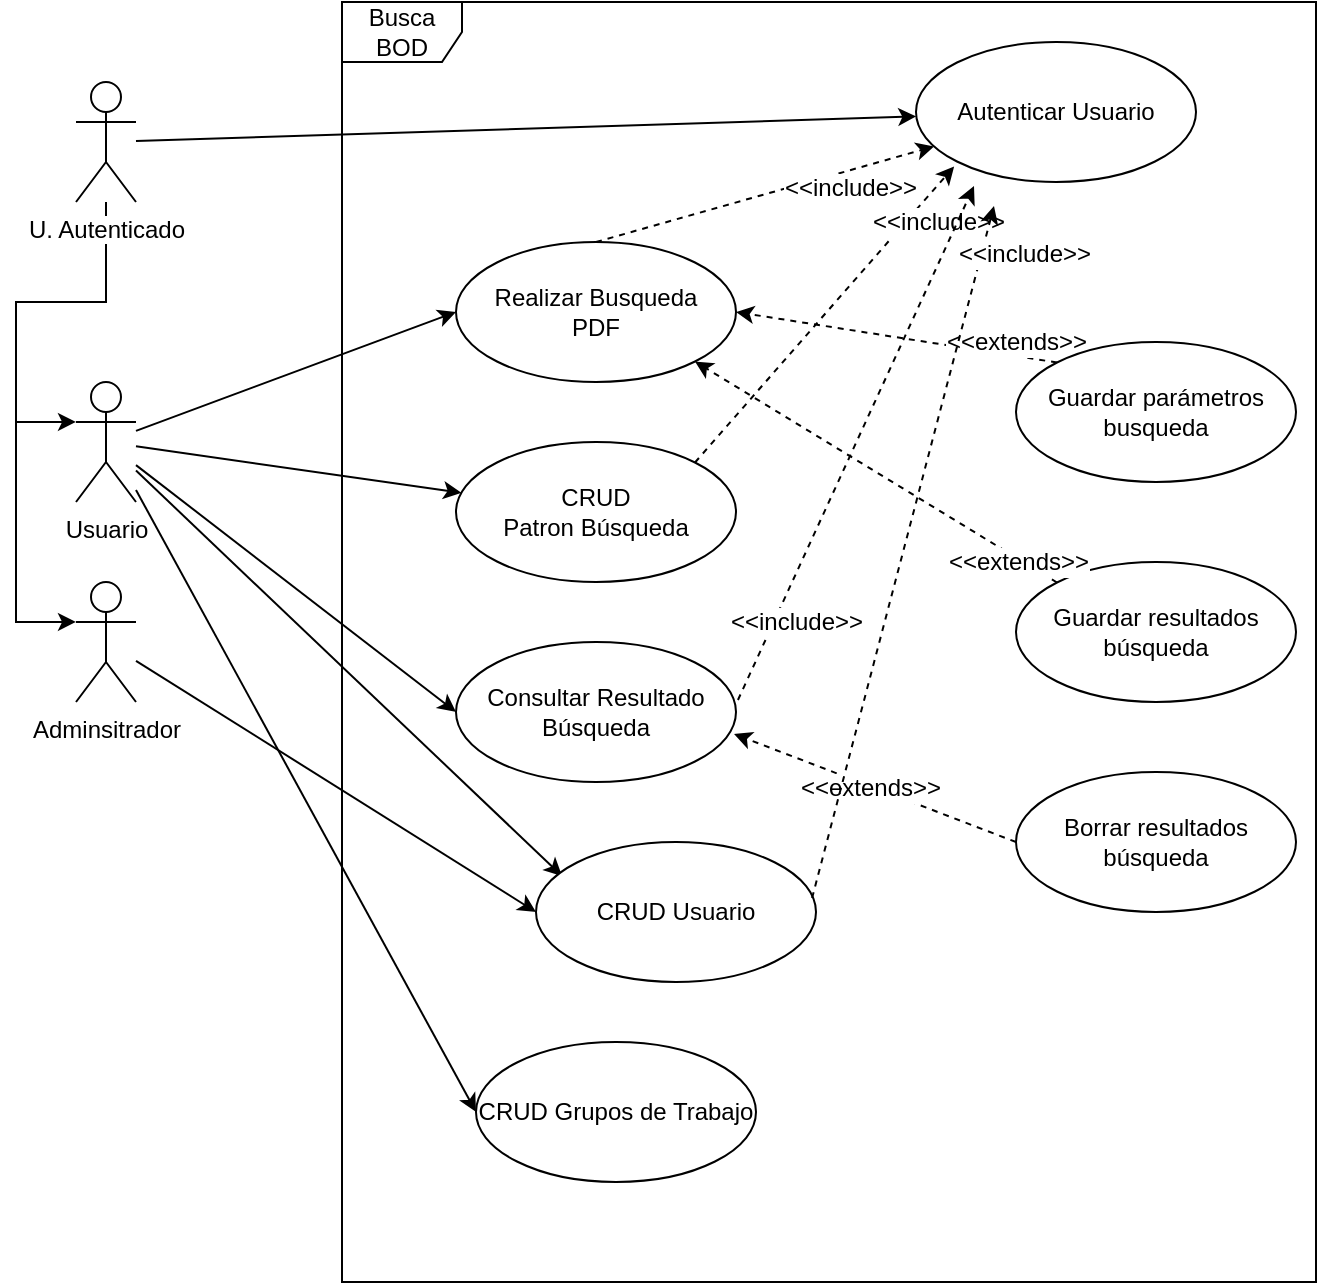<mxfile version="10.6.7" type="github"><diagram id="eV2OnyiscaG3wItfb1Bc" name="Page-1"><mxGraphModel dx="742" dy="708" grid="1" gridSize="10" guides="1" tooltips="1" connect="1" arrows="1" fold="1" page="1" pageScale="1" pageWidth="827" pageHeight="1169" math="0" shadow="0"><root><mxCell id="0"/><mxCell id="1" parent="0"/><mxCell id="-9GelHwp4Kc5R3bJi8c_-34" value="Busca BOD" style="shape=umlFrame;whiteSpace=wrap;html=1;" parent="1" vertex="1"><mxGeometry x="263" y="50" width="487" height="640" as="geometry"/></mxCell><mxCell id="-9GelHwp4Kc5R3bJi8c_-32" style="edgeStyle=none;rounded=0;orthogonalLoop=1;jettySize=auto;html=1;entryX=0;entryY=0.5;entryDx=0;entryDy=0;" parent="1" source="-9GelHwp4Kc5R3bJi8c_-1" target="-9GelHwp4Kc5R3bJi8c_-15" edge="1"><mxGeometry relative="1" as="geometry"/></mxCell><mxCell id="-9GelHwp4Kc5R3bJi8c_-1" value="Adminsitrador" style="shape=umlActor;verticalLabelPosition=bottom;labelBackgroundColor=#ffffff;verticalAlign=top;html=1;" parent="1" vertex="1"><mxGeometry x="130" y="340" width="30" height="60" as="geometry"/></mxCell><mxCell id="-9GelHwp4Kc5R3bJi8c_-28" style="edgeStyle=none;rounded=0;orthogonalLoop=1;jettySize=auto;html=1;entryX=0;entryY=0.5;entryDx=0;entryDy=0;" parent="1" source="-9GelHwp4Kc5R3bJi8c_-2" target="-9GelHwp4Kc5R3bJi8c_-12" edge="1"><mxGeometry relative="1" as="geometry"/></mxCell><mxCell id="-9GelHwp4Kc5R3bJi8c_-30" style="edgeStyle=none;rounded=0;orthogonalLoop=1;jettySize=auto;html=1;" parent="1" source="-9GelHwp4Kc5R3bJi8c_-2" target="-9GelHwp4Kc5R3bJi8c_-13" edge="1"><mxGeometry relative="1" as="geometry"/></mxCell><mxCell id="-9GelHwp4Kc5R3bJi8c_-31" style="edgeStyle=none;rounded=0;orthogonalLoop=1;jettySize=auto;html=1;entryX=0;entryY=0.5;entryDx=0;entryDy=0;" parent="1" source="-9GelHwp4Kc5R3bJi8c_-2" target="-9GelHwp4Kc5R3bJi8c_-14" edge="1"><mxGeometry relative="1" as="geometry"/></mxCell><mxCell id="-9GelHwp4Kc5R3bJi8c_-33" style="edgeStyle=none;rounded=0;orthogonalLoop=1;jettySize=auto;html=1;entryX=0.093;entryY=0.243;entryDx=0;entryDy=0;entryPerimeter=0;" parent="1" source="-9GelHwp4Kc5R3bJi8c_-2" target="-9GelHwp4Kc5R3bJi8c_-15" edge="1"><mxGeometry relative="1" as="geometry"/></mxCell><mxCell id="-9GelHwp4Kc5R3bJi8c_-2" value="Usuario" style="shape=umlActor;verticalLabelPosition=bottom;labelBackgroundColor=#ffffff;verticalAlign=top;html=1;" parent="1" vertex="1"><mxGeometry x="130" y="240" width="30" height="60" as="geometry"/></mxCell><mxCell id="-9GelHwp4Kc5R3bJi8c_-4" style="edgeStyle=orthogonalEdgeStyle;rounded=0;orthogonalLoop=1;jettySize=auto;html=1;entryX=0;entryY=0.333;entryDx=0;entryDy=0;entryPerimeter=0;" parent="1" source="-9GelHwp4Kc5R3bJi8c_-3" target="-9GelHwp4Kc5R3bJi8c_-1" edge="1"><mxGeometry relative="1" as="geometry"><Array as="points"><mxPoint x="145" y="200"/><mxPoint x="100" y="200"/><mxPoint x="100" y="360"/></Array></mxGeometry></mxCell><mxCell id="-9GelHwp4Kc5R3bJi8c_-11" style="rounded=0;orthogonalLoop=1;jettySize=auto;html=1;" parent="1" source="-9GelHwp4Kc5R3bJi8c_-3" target="-9GelHwp4Kc5R3bJi8c_-7" edge="1"><mxGeometry relative="1" as="geometry"/></mxCell><mxCell id="-9GelHwp4Kc5R3bJi8c_-3" value="U. Autenticado" style="shape=umlActor;verticalLabelPosition=bottom;labelBackgroundColor=#ffffff;verticalAlign=top;html=1;" parent="1" vertex="1"><mxGeometry x="130" y="90" width="30" height="60" as="geometry"/></mxCell><mxCell id="-9GelHwp4Kc5R3bJi8c_-5" value="" style="endArrow=classic;html=1;entryX=0;entryY=0.333;entryDx=0;entryDy=0;entryPerimeter=0;" parent="1" target="-9GelHwp4Kc5R3bJi8c_-2" edge="1"><mxGeometry width="50" height="50" relative="1" as="geometry"><mxPoint x="100" y="260" as="sourcePoint"/><mxPoint x="120" y="260" as="targetPoint"/></mxGeometry></mxCell><mxCell id="-9GelHwp4Kc5R3bJi8c_-7" value="Autenticar Usuario" style="ellipse;whiteSpace=wrap;html=1;" parent="1" vertex="1"><mxGeometry x="550" y="70" width="140" height="70" as="geometry"/></mxCell><mxCell id="-9GelHwp4Kc5R3bJi8c_-12" value="&lt;div&gt;Realizar Busqueda&lt;/div&gt;&lt;div&gt; PDF&lt;/div&gt;" style="ellipse;whiteSpace=wrap;html=1;" parent="1" vertex="1"><mxGeometry x="320" y="170" width="140" height="70" as="geometry"/></mxCell><mxCell id="-9GelHwp4Kc5R3bJi8c_-13" value="&lt;div&gt;CRUD &lt;br&gt;&lt;/div&gt;&lt;div&gt;Patron Búsqueda&lt;br&gt;&lt;/div&gt;" style="ellipse;whiteSpace=wrap;html=1;" parent="1" vertex="1"><mxGeometry x="320" y="270" width="140" height="70" as="geometry"/></mxCell><mxCell id="-9GelHwp4Kc5R3bJi8c_-14" value="Consultar Resultado Búsqueda" style="ellipse;whiteSpace=wrap;html=1;" parent="1" vertex="1"><mxGeometry x="320" y="370" width="140" height="70" as="geometry"/></mxCell><mxCell id="-9GelHwp4Kc5R3bJi8c_-15" value="CRUD Usuario" style="ellipse;whiteSpace=wrap;html=1;" parent="1" vertex="1"><mxGeometry x="360" y="470" width="140" height="70" as="geometry"/></mxCell><mxCell id="-9GelHwp4Kc5R3bJi8c_-17" style="edgeStyle=none;rounded=0;orthogonalLoop=1;jettySize=auto;html=1;exitX=0;exitY=0;exitDx=0;exitDy=0;entryX=1;entryY=0.5;entryDx=0;entryDy=0;dashed=1;" parent="1" source="-9GelHwp4Kc5R3bJi8c_-16" target="-9GelHwp4Kc5R3bJi8c_-12" edge="1"><mxGeometry relative="1" as="geometry"/></mxCell><mxCell id="-9GelHwp4Kc5R3bJi8c_-18" value="&amp;lt;&amp;lt;extends&amp;gt;&amp;gt;" style="text;html=1;resizable=0;points=[];align=center;verticalAlign=middle;labelBackgroundColor=#ffffff;" parent="-9GelHwp4Kc5R3bJi8c_-17" vertex="1" connectable="0"><mxGeometry x="0.284" y="2" relative="1" as="geometry"><mxPoint x="83" y="4" as="offset"/></mxGeometry></mxCell><mxCell id="-9GelHwp4Kc5R3bJi8c_-16" value="Guardar parámetros busqueda" style="ellipse;whiteSpace=wrap;html=1;" parent="1" vertex="1"><mxGeometry x="600" y="220" width="140" height="70" as="geometry"/></mxCell><mxCell id="-9GelHwp4Kc5R3bJi8c_-19" value="Guardar resultados búsqueda" style="ellipse;whiteSpace=wrap;html=1;" parent="1" vertex="1"><mxGeometry x="600" y="330" width="140" height="70" as="geometry"/></mxCell><mxCell id="-9GelHwp4Kc5R3bJi8c_-20" style="edgeStyle=none;rounded=0;orthogonalLoop=1;jettySize=auto;html=1;exitX=0;exitY=0;exitDx=0;exitDy=0;entryX=1;entryY=1;entryDx=0;entryDy=0;dashed=1;" parent="1" source="-9GelHwp4Kc5R3bJi8c_-19" target="-9GelHwp4Kc5R3bJi8c_-12" edge="1"><mxGeometry relative="1" as="geometry"><mxPoint x="581" y="225" as="sourcePoint"/><mxPoint x="470" y="215" as="targetPoint"/></mxGeometry></mxCell><mxCell id="-9GelHwp4Kc5R3bJi8c_-21" value="&amp;lt;&amp;lt;extends&amp;gt;&amp;gt;" style="text;html=1;resizable=0;points=[];align=center;verticalAlign=middle;labelBackgroundColor=#ffffff;" parent="-9GelHwp4Kc5R3bJi8c_-20" vertex="1" connectable="0"><mxGeometry x="0.284" y="2" relative="1" as="geometry"><mxPoint x="97.5" y="59" as="offset"/></mxGeometry></mxCell><mxCell id="-9GelHwp4Kc5R3bJi8c_-22" value="Borrar resultados búsqueda" style="ellipse;whiteSpace=wrap;html=1;" parent="1" vertex="1"><mxGeometry x="600" y="435" width="140" height="70" as="geometry"/></mxCell><mxCell id="-9GelHwp4Kc5R3bJi8c_-23" style="edgeStyle=none;rounded=0;orthogonalLoop=1;jettySize=auto;html=1;exitX=0;exitY=0.5;exitDx=0;exitDy=0;entryX=0.993;entryY=0.657;entryDx=0;entryDy=0;dashed=1;entryPerimeter=0;" parent="1" source="-9GelHwp4Kc5R3bJi8c_-22" target="-9GelHwp4Kc5R3bJi8c_-14" edge="1"><mxGeometry relative="1" as="geometry"><mxPoint x="581" y="325" as="sourcePoint"/><mxPoint x="449" y="240" as="targetPoint"/></mxGeometry></mxCell><mxCell id="-9GelHwp4Kc5R3bJi8c_-24" value="&amp;lt;&amp;lt;extends&amp;gt;&amp;gt;" style="text;html=1;resizable=0;points=[];align=center;verticalAlign=middle;labelBackgroundColor=#ffffff;" parent="-9GelHwp4Kc5R3bJi8c_-23" vertex="1" connectable="0"><mxGeometry x="0.284" y="2" relative="1" as="geometry"><mxPoint x="18.5" y="5.5" as="offset"/></mxGeometry></mxCell><mxCell id="Mhk_oEk9_9A2OvSry8A_-2" style="edgeStyle=none;rounded=0;orthogonalLoop=1;jettySize=auto;html=1;dashed=1;exitX=0.5;exitY=0;exitDx=0;exitDy=0;" parent="1" source="-9GelHwp4Kc5R3bJi8c_-12" target="-9GelHwp4Kc5R3bJi8c_-7" edge="1"><mxGeometry relative="1" as="geometry"><mxPoint x="581" y="225" as="sourcePoint"/><mxPoint x="470" y="215" as="targetPoint"/></mxGeometry></mxCell><mxCell id="Mhk_oEk9_9A2OvSry8A_-3" value="&amp;lt;&amp;lt;include&amp;gt;&amp;gt;" style="text;html=1;resizable=0;points=[];align=center;verticalAlign=middle;labelBackgroundColor=#ffffff;" parent="Mhk_oEk9_9A2OvSry8A_-2" vertex="1" connectable="0"><mxGeometry x="0.284" y="2" relative="1" as="geometry"><mxPoint x="18.5" y="5.5" as="offset"/></mxGeometry></mxCell><mxCell id="Mhk_oEk9_9A2OvSry8A_-4" style="edgeStyle=none;rounded=0;orthogonalLoop=1;jettySize=auto;html=1;dashed=1;exitX=1;exitY=0;exitDx=0;exitDy=0;" parent="1" source="-9GelHwp4Kc5R3bJi8c_-13" edge="1"><mxGeometry relative="1" as="geometry"><mxPoint x="400" y="180" as="sourcePoint"/><mxPoint x="569.061" y="132.222" as="targetPoint"/></mxGeometry></mxCell><mxCell id="Mhk_oEk9_9A2OvSry8A_-5" value="&amp;lt;&amp;lt;include&amp;gt;&amp;gt;" style="text;html=1;resizable=0;points=[];align=center;verticalAlign=middle;labelBackgroundColor=#ffffff;" parent="Mhk_oEk9_9A2OvSry8A_-4" vertex="1" connectable="0"><mxGeometry x="0.284" y="2" relative="1" as="geometry"><mxPoint x="39.5" y="-24" as="offset"/></mxGeometry></mxCell><mxCell id="Mhk_oEk9_9A2OvSry8A_-7" style="edgeStyle=none;rounded=0;orthogonalLoop=1;jettySize=auto;html=1;dashed=1;exitX=1.007;exitY=0.414;exitDx=0;exitDy=0;exitPerimeter=0;" parent="1" source="-9GelHwp4Kc5R3bJi8c_-14" edge="1"><mxGeometry relative="1" as="geometry"><mxPoint x="449" y="290" as="sourcePoint"/><mxPoint x="579" y="142" as="targetPoint"/></mxGeometry></mxCell><mxCell id="Mhk_oEk9_9A2OvSry8A_-8" value="&amp;lt;&amp;lt;include&amp;gt;&amp;gt;" style="text;html=1;resizable=0;points=[];align=center;verticalAlign=middle;labelBackgroundColor=#ffffff;" parent="Mhk_oEk9_9A2OvSry8A_-7" vertex="1" connectable="0"><mxGeometry x="0.284" y="2" relative="1" as="geometry"><mxPoint x="-45" y="127" as="offset"/></mxGeometry></mxCell><mxCell id="Mhk_oEk9_9A2OvSry8A_-9" style="edgeStyle=none;rounded=0;orthogonalLoop=1;jettySize=auto;html=1;dashed=1;exitX=0.986;exitY=0.4;exitDx=0;exitDy=0;exitPerimeter=0;" parent="1" source="-9GelHwp4Kc5R3bJi8c_-15" edge="1"><mxGeometry relative="1" as="geometry"><mxPoint x="471" y="409" as="sourcePoint"/><mxPoint x="589" y="152" as="targetPoint"/></mxGeometry></mxCell><mxCell id="Mhk_oEk9_9A2OvSry8A_-10" value="&amp;lt;&amp;lt;include&amp;gt;&amp;gt;" style="text;html=1;resizable=0;points=[];align=center;verticalAlign=middle;labelBackgroundColor=#ffffff;" parent="Mhk_oEk9_9A2OvSry8A_-9" vertex="1" connectable="0"><mxGeometry x="0.284" y="2" relative="1" as="geometry"><mxPoint x="49.5" y="-99.5" as="offset"/></mxGeometry></mxCell><mxCell id="Hj8wXqxgpqT9dX8ubZP1-1" value="CRUD Grupos de Trabajo" style="ellipse;whiteSpace=wrap;html=1;" vertex="1" parent="1"><mxGeometry x="330" y="570" width="140" height="70" as="geometry"/></mxCell><mxCell id="Hj8wXqxgpqT9dX8ubZP1-2" style="edgeStyle=none;rounded=0;orthogonalLoop=1;jettySize=auto;html=1;entryX=0;entryY=0.5;entryDx=0;entryDy=0;" edge="1" parent="1" target="Hj8wXqxgpqT9dX8ubZP1-1"><mxGeometry relative="1" as="geometry"><mxPoint x="160" y="294" as="sourcePoint"/><mxPoint x="383" y="497" as="targetPoint"/></mxGeometry></mxCell></root></mxGraphModel></diagram></mxfile>